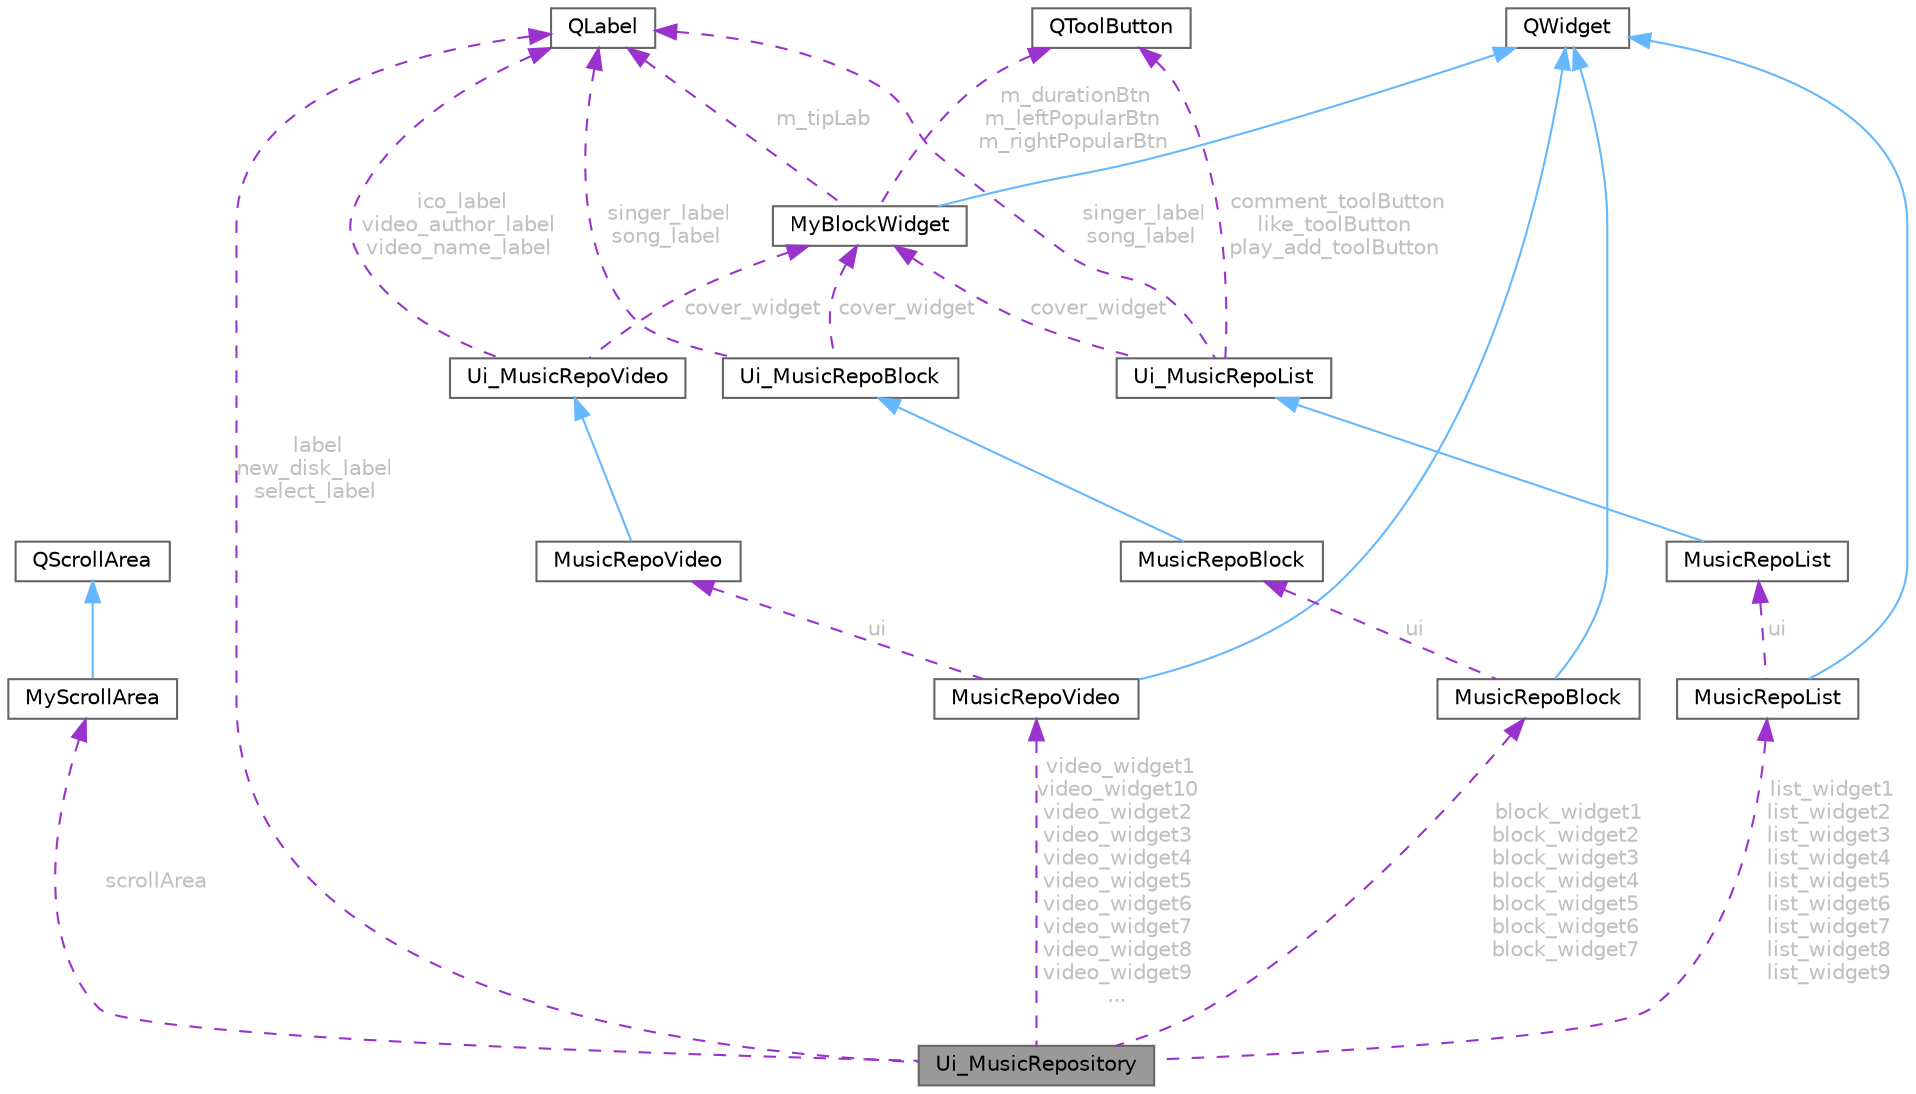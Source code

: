 digraph "Ui_MusicRepository"
{
 // LATEX_PDF_SIZE
  bgcolor="transparent";
  edge [fontname=Helvetica,fontsize=10,labelfontname=Helvetica,labelfontsize=10];
  node [fontname=Helvetica,fontsize=10,shape=box,height=0.2,width=0.4];
  Node1 [id="Node000001",label="Ui_MusicRepository",height=0.2,width=0.4,color="gray40", fillcolor="grey60", style="filled", fontcolor="black",tooltip=" "];
  Node2 -> Node1 [id="edge1_Node000001_Node000002",dir="back",color="darkorchid3",style="dashed",tooltip=" ",label=" scrollArea",fontcolor="grey" ];
  Node2 [id="Node000002",label="MyScrollArea",height=0.2,width=0.4,color="gray40", fillcolor="white", style="filled",URL="$class_my_scroll_area.html",tooltip="自定义滚动区域类，继承自 QScrollArea，支持平滑滚动和返回顶部功能"];
  Node3 -> Node2 [id="edge2_Node000002_Node000003",dir="back",color="steelblue1",style="solid",tooltip=" "];
  Node3 [id="Node000003",label="QScrollArea",height=0.2,width=0.4,color="gray40", fillcolor="white", style="filled",tooltip=" "];
  Node4 -> Node1 [id="edge3_Node000001_Node000004",dir="back",color="darkorchid3",style="dashed",tooltip=" ",label=" label\nnew_disk_label\nselect_label",fontcolor="grey" ];
  Node4 [id="Node000004",label="QLabel",height=0.2,width=0.4,color="gray40", fillcolor="white", style="filled",URL="$class_q_label.html",tooltip="标签控件类"];
  Node5 -> Node1 [id="edge4_Node000001_Node000005",dir="back",color="darkorchid3",style="dashed",tooltip=" ",label=" list_widget1\nlist_widget2\nlist_widget3\nlist_widget4\nlist_widget5\nlist_widget6\nlist_widget7\nlist_widget8\nlist_widget9",fontcolor="grey" ];
  Node5 [id="Node000005",label="MusicRepoList",height=0.2,width=0.4,color="gray40", fillcolor="white", style="filled",URL="$class_music_repo_list.html",tooltip="音乐仓库列表项类，显示歌曲封面、名称和歌手信息"];
  Node6 -> Node5 [id="edge5_Node000005_Node000006",dir="back",color="steelblue1",style="solid",tooltip=" "];
  Node6 [id="Node000006",label="QWidget",height=0.2,width=0.4,color="gray40", fillcolor="white", style="filled",tooltip=" "];
  Node7 -> Node5 [id="edge6_Node000005_Node000007",dir="back",color="darkorchid3",style="dashed",tooltip=" ",label=" ui",fontcolor="grey" ];
  Node7 [id="Node000007",label="MusicRepoList",height=0.2,width=0.4,color="gray40", fillcolor="white", style="filled",URL="$class_ui_1_1_music_repo_list.html",tooltip=" "];
  Node8 -> Node7 [id="edge7_Node000007_Node000008",dir="back",color="steelblue1",style="solid",tooltip=" "];
  Node8 [id="Node000008",label="Ui_MusicRepoList",height=0.2,width=0.4,color="gray40", fillcolor="white", style="filled",URL="$class_ui___music_repo_list.html",tooltip=" "];
  Node9 -> Node8 [id="edge8_Node000008_Node000009",dir="back",color="darkorchid3",style="dashed",tooltip=" ",label=" cover_widget",fontcolor="grey" ];
  Node9 [id="Node000009",label="MyBlockWidget",height=0.2,width=0.4,color="gray40", fillcolor="white", style="filled",URL="$class_my_block_widget.html",tooltip="块状控件类，支持遮罩、提示标签和流行度按钮"];
  Node6 -> Node9 [id="edge9_Node000009_Node000006",dir="back",color="steelblue1",style="solid",tooltip=" "];
  Node4 -> Node9 [id="edge10_Node000009_Node000004",dir="back",color="darkorchid3",style="dashed",tooltip=" ",label=" m_tipLab",fontcolor="grey" ];
  Node10 -> Node9 [id="edge11_Node000009_Node000010",dir="back",color="darkorchid3",style="dashed",tooltip=" ",label=" m_durationBtn\nm_leftPopularBtn\nm_rightPopularBtn",fontcolor="grey" ];
  Node10 [id="Node000010",label="QToolButton",height=0.2,width=0.4,color="gray40", fillcolor="white", style="filled",URL="$class_q_tool_button.html",tooltip="工具按钮类"];
  Node4 -> Node8 [id="edge12_Node000008_Node000004",dir="back",color="darkorchid3",style="dashed",tooltip=" ",label=" singer_label\nsong_label",fontcolor="grey" ];
  Node10 -> Node8 [id="edge13_Node000008_Node000010",dir="back",color="darkorchid3",style="dashed",tooltip=" ",label=" comment_toolButton\nlike_toolButton\nplay_add_toolButton",fontcolor="grey" ];
  Node11 -> Node1 [id="edge14_Node000001_Node000011",dir="back",color="darkorchid3",style="dashed",tooltip=" ",label=" block_widget1\nblock_widget2\nblock_widget3\nblock_widget4\nblock_widget5\nblock_widget6\nblock_widget7",fontcolor="grey" ];
  Node11 [id="Node000011",label="MusicRepoBlock",height=0.2,width=0.4,color="gray40", fillcolor="white", style="filled",URL="$class_music_repo_block.html",tooltip="音乐仓库块状项类，显示歌曲封面、名称和歌手信息"];
  Node6 -> Node11 [id="edge15_Node000011_Node000006",dir="back",color="steelblue1",style="solid",tooltip=" "];
  Node12 -> Node11 [id="edge16_Node000011_Node000012",dir="back",color="darkorchid3",style="dashed",tooltip=" ",label=" ui",fontcolor="grey" ];
  Node12 [id="Node000012",label="MusicRepoBlock",height=0.2,width=0.4,color="gray40", fillcolor="white", style="filled",URL="$class_ui_1_1_music_repo_block.html",tooltip=" "];
  Node13 -> Node12 [id="edge17_Node000012_Node000013",dir="back",color="steelblue1",style="solid",tooltip=" "];
  Node13 [id="Node000013",label="Ui_MusicRepoBlock",height=0.2,width=0.4,color="gray40", fillcolor="white", style="filled",URL="$class_ui___music_repo_block.html",tooltip=" "];
  Node9 -> Node13 [id="edge18_Node000013_Node000009",dir="back",color="darkorchid3",style="dashed",tooltip=" ",label=" cover_widget",fontcolor="grey" ];
  Node4 -> Node13 [id="edge19_Node000013_Node000004",dir="back",color="darkorchid3",style="dashed",tooltip=" ",label=" singer_label\nsong_label",fontcolor="grey" ];
  Node14 -> Node1 [id="edge20_Node000001_Node000014",dir="back",color="darkorchid3",style="dashed",tooltip=" ",label=" video_widget1\nvideo_widget10\nvideo_widget2\nvideo_widget3\nvideo_widget4\nvideo_widget5\nvideo_widget6\nvideo_widget7\nvideo_widget8\nvideo_widget9\n...",fontcolor="grey" ];
  Node14 [id="Node000014",label="MusicRepoVideo",height=0.2,width=0.4,color="gray40", fillcolor="white", style="filled",URL="$class_music_repo_video.html",tooltip="音乐仓库视频项类，显示视频封面、名称、图标和作者信息"];
  Node6 -> Node14 [id="edge21_Node000014_Node000006",dir="back",color="steelblue1",style="solid",tooltip=" "];
  Node15 -> Node14 [id="edge22_Node000014_Node000015",dir="back",color="darkorchid3",style="dashed",tooltip=" ",label=" ui",fontcolor="grey" ];
  Node15 [id="Node000015",label="MusicRepoVideo",height=0.2,width=0.4,color="gray40", fillcolor="white", style="filled",URL="$class_ui_1_1_music_repo_video.html",tooltip=" "];
  Node16 -> Node15 [id="edge23_Node000015_Node000016",dir="back",color="steelblue1",style="solid",tooltip=" "];
  Node16 [id="Node000016",label="Ui_MusicRepoVideo",height=0.2,width=0.4,color="gray40", fillcolor="white", style="filled",URL="$class_ui___music_repo_video.html",tooltip=" "];
  Node9 -> Node16 [id="edge24_Node000016_Node000009",dir="back",color="darkorchid3",style="dashed",tooltip=" ",label=" cover_widget",fontcolor="grey" ];
  Node4 -> Node16 [id="edge25_Node000016_Node000004",dir="back",color="darkorchid3",style="dashed",tooltip=" ",label=" ico_label\nvideo_author_label\nvideo_name_label",fontcolor="grey" ];
}
